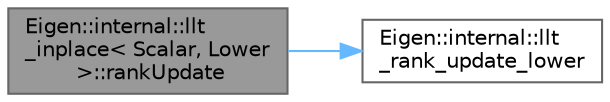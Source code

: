 digraph "Eigen::internal::llt_inplace&lt; Scalar, Lower &gt;::rankUpdate"
{
 // LATEX_PDF_SIZE
  bgcolor="transparent";
  edge [fontname=Helvetica,fontsize=10,labelfontname=Helvetica,labelfontsize=10];
  node [fontname=Helvetica,fontsize=10,shape=box,height=0.2,width=0.4];
  rankdir="LR";
  Node1 [id="Node000001",label="Eigen::internal::llt\l_inplace\< Scalar, Lower\l \>::rankUpdate",height=0.2,width=0.4,color="gray40", fillcolor="grey60", style="filled", fontcolor="black",tooltip=" "];
  Node1 -> Node2 [id="edge1_Node000001_Node000002",color="steelblue1",style="solid",tooltip=" "];
  Node2 [id="Node000002",label="Eigen::internal::llt\l_rank_update_lower",height=0.2,width=0.4,color="grey40", fillcolor="white", style="filled",URL="$namespace_eigen_1_1internal.html#a20afbac78b1a352482336e9047fe4ec2",tooltip=" "];
}
